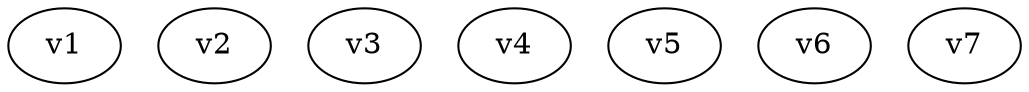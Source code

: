 graph {
  "v1" [pos="0,0"]
  "v2" [pos="1,1"]
  "v3" [pos="2,2"]
  "v4" [pos="1,3"]
  "v5" [pos="0,4"]
  "v6" [pos="-5,2"]
  "v7" [pos="0,6"]

}
